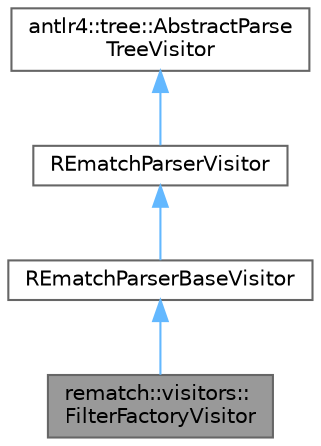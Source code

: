digraph "rematch::visitors::FilterFactoryVisitor"
{
 // LATEX_PDF_SIZE
  bgcolor="transparent";
  edge [fontname=Helvetica,fontsize=10,labelfontname=Helvetica,labelfontsize=10];
  node [fontname=Helvetica,fontsize=10,shape=box,height=0.2,width=0.4];
  Node1 [label="rematch::visitors::\lFilterFactoryVisitor",height=0.2,width=0.4,color="gray40", fillcolor="grey60", style="filled", fontcolor="black",tooltip=" "];
  Node2 -> Node1 [dir="back",color="steelblue1",style="solid"];
  Node2 [label="REmatchParserBaseVisitor",height=0.2,width=0.4,color="gray40", fillcolor="white", style="filled",URL="$de/dbd/classREmatchParserBaseVisitor.html",tooltip="This class provides an empty implementation of REmatchParserVisitor, which can be extended to create ..."];
  Node3 -> Node2 [dir="back",color="steelblue1",style="solid"];
  Node3 [label="REmatchParserVisitor",height=0.2,width=0.4,color="gray40", fillcolor="white", style="filled",URL="$da/daa/classREmatchParserVisitor.html",tooltip="This class defines an abstract visitor for a parse tree produced by REmatchParser."];
  Node4 -> Node3 [dir="back",color="steelblue1",style="solid"];
  Node4 [label="antlr4::tree::AbstractParse\lTreeVisitor",height=0.2,width=0.4,color="gray40", fillcolor="white", style="filled",tooltip=" "];
}
